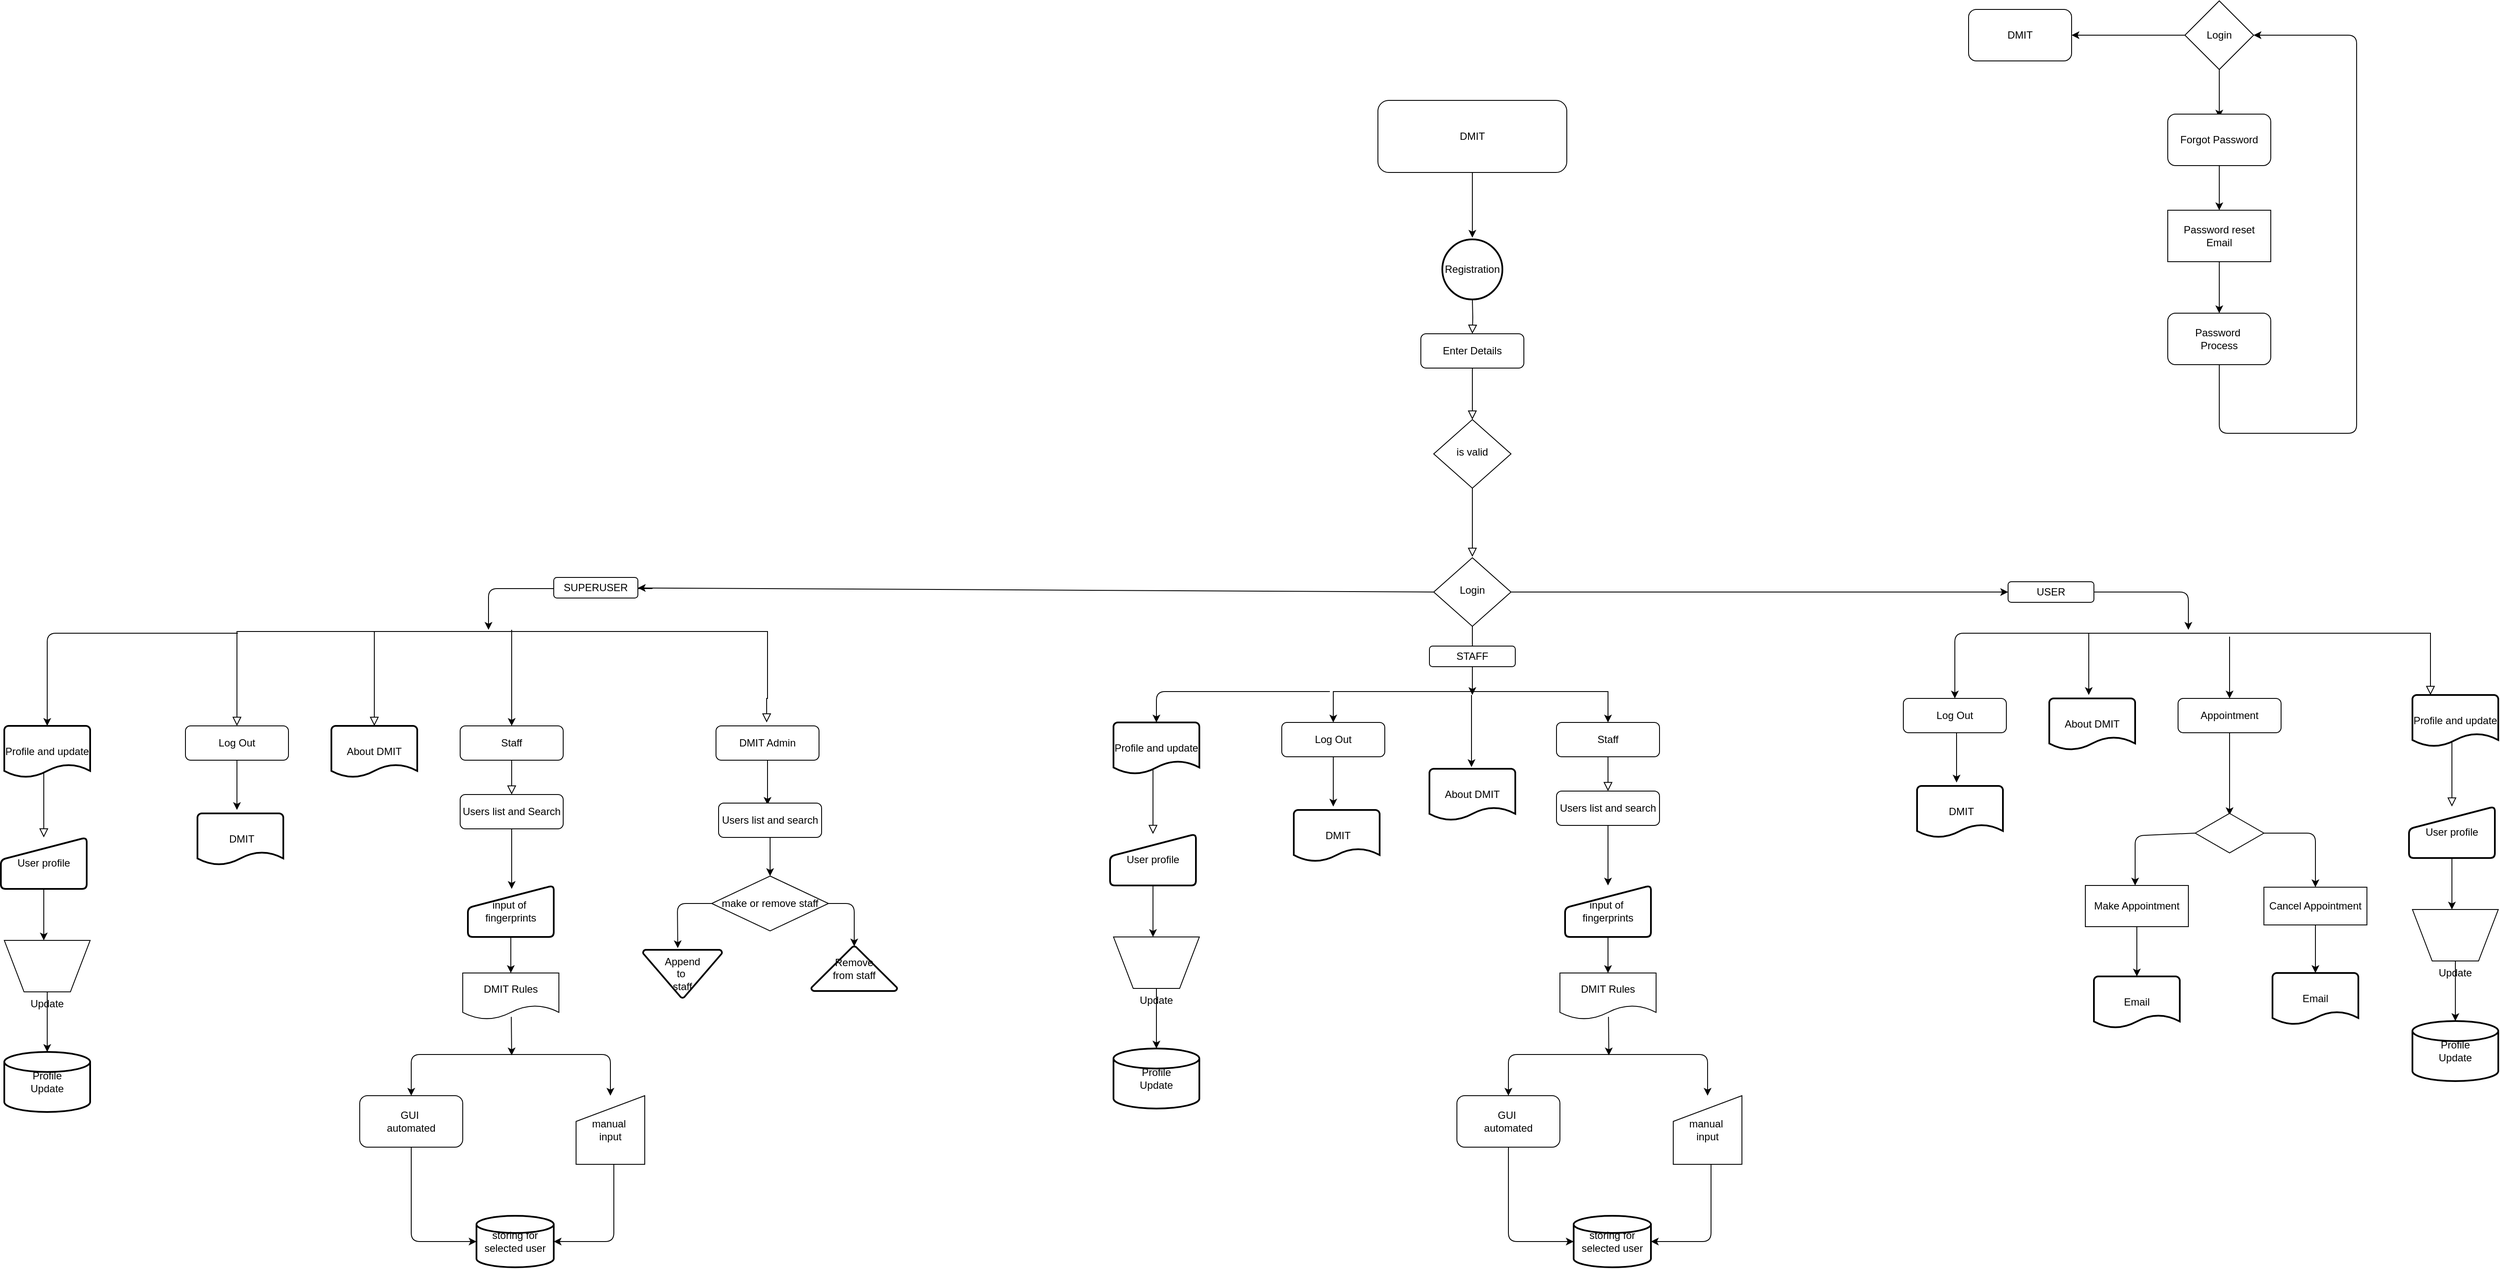 <mxfile version="20.8.5" type="google"><diagram id="C5RBs43oDa-KdzZeNtuy" name="Page-1"><mxGraphModel grid="1" page="1" gridSize="4" guides="1" tooltips="1" connect="1" arrows="1" fold="1" pageScale="1" pageWidth="1200" pageHeight="1920" math="0" shadow="0"><root><mxCell id="WIyWlLk6GJQsqaUBKTNV-0"/><mxCell id="WIyWlLk6GJQsqaUBKTNV-1" parent="WIyWlLk6GJQsqaUBKTNV-0"/><mxCell id="vh8eoinZn1nBh_RleJ4P-56" value="" style="rounded=0;html=1;jettySize=auto;orthogonalLoop=1;fontSize=11;endArrow=block;endFill=0;endSize=8;strokeWidth=1;shadow=0;labelBackgroundColor=none;edgeStyle=orthogonalEdgeStyle;entryX=0.5;entryY=0;entryDx=0;entryDy=0;" edge="1" parent="WIyWlLk6GJQsqaUBKTNV-1" target="vh8eoinZn1nBh_RleJ4P-58"><mxGeometry relative="1" as="geometry"><mxPoint x="226" y="476" as="sourcePoint"/></mxGeometry></mxCell><mxCell id="vh8eoinZn1nBh_RleJ4P-57" value="is valid" style="rhombus;whiteSpace=wrap;html=1;shadow=0;fontFamily=Helvetica;fontSize=12;align=center;strokeWidth=1;spacing=6;spacingTop=-4;" vertex="1" parent="WIyWlLk6GJQsqaUBKTNV-1"><mxGeometry x="181" y="616" width="90" height="80" as="geometry"/></mxCell><mxCell id="vh8eoinZn1nBh_RleJ4P-58" value="Enter Details&lt;br&gt;" style="rounded=1;whiteSpace=wrap;html=1;fontSize=12;glass=0;strokeWidth=1;shadow=0;" vertex="1" parent="WIyWlLk6GJQsqaUBKTNV-1"><mxGeometry x="166" y="516" width="120" height="40" as="geometry"/></mxCell><mxCell id="vh8eoinZn1nBh_RleJ4P-62" value="Registration&lt;br&gt;" style="strokeWidth=2;html=1;shape=mxgraph.flowchart.start_2;whiteSpace=wrap;" vertex="1" parent="WIyWlLk6GJQsqaUBKTNV-1"><mxGeometry x="191" y="406" width="70" height="70" as="geometry"/></mxCell><mxCell id="vh8eoinZn1nBh_RleJ4P-63" value="" style="rounded=0;html=1;jettySize=auto;orthogonalLoop=1;fontSize=11;endArrow=block;endFill=0;endSize=8;strokeWidth=1;shadow=0;labelBackgroundColor=none;edgeStyle=orthogonalEdgeStyle;exitX=0.5;exitY=1;exitDx=0;exitDy=0;entryX=0.5;entryY=0;entryDx=0;entryDy=0;" edge="1" parent="WIyWlLk6GJQsqaUBKTNV-1" source="vh8eoinZn1nBh_RleJ4P-58" target="vh8eoinZn1nBh_RleJ4P-57"><mxGeometry relative="1" as="geometry"><mxPoint x="236" y="136" as="sourcePoint"/><mxPoint x="236" y="186" as="targetPoint"/></mxGeometry></mxCell><mxCell id="vh8eoinZn1nBh_RleJ4P-64" value="" style="rounded=0;html=1;jettySize=auto;orthogonalLoop=1;fontSize=11;endArrow=block;endFill=0;endSize=8;strokeWidth=1;shadow=0;labelBackgroundColor=none;edgeStyle=orthogonalEdgeStyle;exitX=0.5;exitY=1;exitDx=0;exitDy=0;" edge="1" parent="WIyWlLk6GJQsqaUBKTNV-1" source="vh8eoinZn1nBh_RleJ4P-57"><mxGeometry x="-1" y="143" relative="1" as="geometry"><mxPoint x="-3" y="-30" as="offset"/><mxPoint x="236" y="266" as="sourcePoint"/><mxPoint x="226" y="776" as="targetPoint"/></mxGeometry></mxCell><mxCell id="vh8eoinZn1nBh_RleJ4P-73" value="" style="rounded=0;html=1;jettySize=auto;orthogonalLoop=1;fontSize=11;endArrow=block;endFill=0;endSize=8;strokeWidth=1;shadow=0;labelBackgroundColor=none;edgeStyle=orthogonalEdgeStyle;entryX=0.5;entryY=0;entryDx=0;entryDy=0;" edge="1" parent="WIyWlLk6GJQsqaUBKTNV-1"><mxGeometry x="-0.167" y="10" relative="1" as="geometry"><mxPoint x="-10" y="-10" as="offset"/><mxPoint x="952" y="865" as="sourcePoint"/><mxPoint x="1342" y="937" as="targetPoint"/><Array as="points"><mxPoint x="1212" y="865"/><mxPoint x="1342" y="865"/></Array></mxGeometry></mxCell><mxCell id="vh8eoinZn1nBh_RleJ4P-177" value="STAFF" style="edgeStyle=orthogonalEdgeStyle;rounded=0;orthogonalLoop=1;jettySize=auto;html=1;" edge="1" parent="WIyWlLk6GJQsqaUBKTNV-1" source="vh8eoinZn1nBh_RleJ4P-74"><mxGeometry relative="1" as="geometry"><mxPoint x="226" y="937" as="targetPoint"/><Array as="points"><mxPoint x="226" y="884"/><mxPoint x="226" y="884"/></Array><mxPoint as="offset"/></mxGeometry></mxCell><mxCell id="vh8eoinZn1nBh_RleJ4P-74" value="Login" style="rhombus;whiteSpace=wrap;html=1;shadow=0;fontFamily=Helvetica;fontSize=12;align=center;strokeWidth=1;spacing=6;spacingTop=-4;" vertex="1" parent="WIyWlLk6GJQsqaUBKTNV-1"><mxGeometry x="181" y="777" width="90" height="80" as="geometry"/></mxCell><mxCell id="vh8eoinZn1nBh_RleJ4P-76" value="" style="rounded=0;html=1;jettySize=auto;orthogonalLoop=1;fontSize=11;endArrow=block;endFill=0;endSize=8;strokeWidth=1;shadow=0;labelBackgroundColor=none;edgeStyle=orthogonalEdgeStyle;" edge="1" parent="WIyWlLk6GJQsqaUBKTNV-1"><mxGeometry x="-0.167" y="10" relative="1" as="geometry"><mxPoint x="-10" y="-10" as="offset"/><mxPoint x="1367" y="997" as="sourcePoint"/><mxPoint x="1367" y="1067" as="targetPoint"/><Array as="points"><mxPoint x="1367" y="977"/></Array></mxGeometry></mxCell><mxCell id="vh8eoinZn1nBh_RleJ4P-77" value="Profile&lt;br&gt;Update" style="strokeWidth=2;html=1;shape=mxgraph.flowchart.database;whiteSpace=wrap;" vertex="1" parent="WIyWlLk6GJQsqaUBKTNV-1"><mxGeometry x="1321" y="1317" width="100" height="70" as="geometry"/></mxCell><mxCell id="vh8eoinZn1nBh_RleJ4P-92" value="Profile and update" style="strokeWidth=2;html=1;shape=mxgraph.flowchart.document2;whiteSpace=wrap;size=0.25;" vertex="1" parent="WIyWlLk6GJQsqaUBKTNV-1"><mxGeometry x="1321" y="937" width="100" height="60" as="geometry"/></mxCell><mxCell id="vh8eoinZn1nBh_RleJ4P-93" value="" style="edgeStyle=orthogonalEdgeStyle;rounded=0;orthogonalLoop=1;jettySize=auto;html=1;" edge="1" parent="WIyWlLk6GJQsqaUBKTNV-1" source="vh8eoinZn1nBh_RleJ4P-94"><mxGeometry relative="1" as="geometry"><mxPoint x="1367" y="1187" as="targetPoint"/></mxGeometry></mxCell><mxCell id="vh8eoinZn1nBh_RleJ4P-94" value="User profile" style="html=1;strokeWidth=2;shape=manualInput;whiteSpace=wrap;rounded=1;size=26;arcSize=11;" vertex="1" parent="WIyWlLk6GJQsqaUBKTNV-1"><mxGeometry x="1317" y="1067" width="100" height="60" as="geometry"/></mxCell><mxCell id="vh8eoinZn1nBh_RleJ4P-98" value="" style="edgeStyle=orthogonalEdgeStyle;rounded=0;orthogonalLoop=1;jettySize=auto;html=1;" edge="1" parent="WIyWlLk6GJQsqaUBKTNV-1" source="vh8eoinZn1nBh_RleJ4P-99" target="vh8eoinZn1nBh_RleJ4P-77"><mxGeometry relative="1" as="geometry"/></mxCell><mxCell id="vh8eoinZn1nBh_RleJ4P-99" value="Update" style="verticalLabelPosition=bottom;verticalAlign=top;html=1;shape=trapezoid;perimeter=trapezoidPerimeter;whiteSpace=wrap;size=0.23;arcSize=10;flipV=1;" vertex="1" parent="WIyWlLk6GJQsqaUBKTNV-1"><mxGeometry x="1321" y="1187" width="100" height="60" as="geometry"/></mxCell><mxCell id="vh8eoinZn1nBh_RleJ4P-172" value="" style="edgeStyle=orthogonalEdgeStyle;rounded=0;orthogonalLoop=1;jettySize=auto;html=1;entryX=0.5;entryY=0;entryDx=0;entryDy=0;" edge="1" parent="WIyWlLk6GJQsqaUBKTNV-1" target="vh8eoinZn1nBh_RleJ4P-146"><mxGeometry relative="1" as="geometry"><mxPoint x="-893" y="861" as="sourcePoint"/><mxPoint x="-941" y="921" as="targetPoint"/><Array as="points"><mxPoint x="-893" y="861"/></Array></mxGeometry></mxCell><mxCell id="vh8eoinZn1nBh_RleJ4P-146" value="Staff" style="rounded=1;whiteSpace=wrap;html=1;fontSize=12;glass=0;strokeWidth=1;shadow=0;" vertex="1" parent="WIyWlLk6GJQsqaUBKTNV-1"><mxGeometry x="-953" y="973" width="120" height="40" as="geometry"/></mxCell><mxCell id="vh8eoinZn1nBh_RleJ4P-147" value="" style="rounded=0;html=1;jettySize=auto;orthogonalLoop=1;fontSize=11;endArrow=block;endFill=0;endSize=8;strokeWidth=1;shadow=0;labelBackgroundColor=none;edgeStyle=orthogonalEdgeStyle;" edge="1" parent="WIyWlLk6GJQsqaUBKTNV-1"><mxGeometry x="0.8" y="-100" relative="1" as="geometry"><mxPoint as="offset"/><mxPoint x="-823" y="863" as="sourcePoint"/><mxPoint x="-596" y="969" as="targetPoint"/><Array as="points"><mxPoint x="-595" y="863"/><mxPoint x="-595" y="941"/><mxPoint x="-596" y="941"/></Array></mxGeometry></mxCell><mxCell id="vh8eoinZn1nBh_RleJ4P-149" value="DMIT Admin" style="rounded=1;whiteSpace=wrap;html=1;fontSize=12;glass=0;strokeWidth=1;shadow=0;" vertex="1" parent="WIyWlLk6GJQsqaUBKTNV-1"><mxGeometry x="-655" y="973" width="120" height="40" as="geometry"/></mxCell><mxCell id="vh8eoinZn1nBh_RleJ4P-150" value="Log Out" style="rounded=1;whiteSpace=wrap;html=1;fontSize=12;glass=0;strokeWidth=1;shadow=0;" vertex="1" parent="WIyWlLk6GJQsqaUBKTNV-1"><mxGeometry x="-1273" y="973" width="120" height="40" as="geometry"/></mxCell><mxCell id="vh8eoinZn1nBh_RleJ4P-151" value="" style="rounded=0;html=1;jettySize=auto;orthogonalLoop=1;fontSize=11;endArrow=block;endFill=0;endSize=8;strokeWidth=1;shadow=0;labelBackgroundColor=none;edgeStyle=orthogonalEdgeStyle;" edge="1" parent="WIyWlLk6GJQsqaUBKTNV-1"><mxGeometry x="-0.636" y="-20" relative="1" as="geometry"><mxPoint as="offset"/><mxPoint x="-823" y="863" as="sourcePoint"/><mxPoint x="-1053" y="973" as="targetPoint"/><Array as="points"><mxPoint x="-1053" y="863"/></Array></mxGeometry></mxCell><mxCell id="vh8eoinZn1nBh_RleJ4P-152" value="" style="rounded=0;html=1;jettySize=auto;orthogonalLoop=1;fontSize=11;endArrow=block;endFill=0;endSize=8;strokeWidth=1;shadow=0;labelBackgroundColor=none;edgeStyle=orthogonalEdgeStyle;entryX=0.5;entryY=0;entryDx=0;entryDy=0;" edge="1" parent="WIyWlLk6GJQsqaUBKTNV-1"><mxGeometry x="-0.636" y="-20" relative="1" as="geometry"><mxPoint as="offset"/><mxPoint x="-1053" y="863" as="sourcePoint"/><mxPoint x="-1213" y="973" as="targetPoint"/><Array as="points"><mxPoint x="-1213" y="863"/></Array></mxGeometry></mxCell><mxCell id="vh8eoinZn1nBh_RleJ4P-153" value="About DMIT" style="strokeWidth=2;html=1;shape=mxgraph.flowchart.document2;whiteSpace=wrap;size=0.25;" vertex="1" parent="WIyWlLk6GJQsqaUBKTNV-1"><mxGeometry x="-1103" y="973" width="100" height="60" as="geometry"/></mxCell><mxCell id="vh8eoinZn1nBh_RleJ4P-157" value="" style="rounded=0;html=1;jettySize=auto;orthogonalLoop=1;fontSize=11;endArrow=block;endFill=0;endSize=8;strokeWidth=1;shadow=0;labelBackgroundColor=none;edgeStyle=orthogonalEdgeStyle;exitX=0.5;exitY=1;exitDx=0;exitDy=0;" edge="1" parent="WIyWlLk6GJQsqaUBKTNV-1" source="vh8eoinZn1nBh_RleJ4P-146"><mxGeometry y="20" relative="1" as="geometry"><mxPoint as="offset"/><mxPoint x="-793" y="953" as="sourcePoint"/><mxPoint x="-893" y="1053" as="targetPoint"/><Array as="points"><mxPoint x="-893" y="1033"/><mxPoint x="-893" y="1033"/></Array></mxGeometry></mxCell><mxCell id="vh8eoinZn1nBh_RleJ4P-161" value="" style="edgeStyle=orthogonalEdgeStyle;rounded=0;orthogonalLoop=1;jettySize=auto;html=1;" edge="1" parent="WIyWlLk6GJQsqaUBKTNV-1" source="vh8eoinZn1nBh_RleJ4P-162"><mxGeometry relative="1" as="geometry"><mxPoint x="-893" y="1163" as="targetPoint"/></mxGeometry></mxCell><mxCell id="vh8eoinZn1nBh_RleJ4P-162" value="Users list and Search" style="rounded=1;whiteSpace=wrap;html=1;fontSize=12;glass=0;strokeWidth=1;shadow=0;" vertex="1" parent="WIyWlLk6GJQsqaUBKTNV-1"><mxGeometry x="-953" y="1053" width="120" height="40" as="geometry"/></mxCell><mxCell id="vh8eoinZn1nBh_RleJ4P-174" value="" style="endArrow=classic;html=1;exitX=0.5;exitY=1;exitDx=0;exitDy=0;" edge="1" parent="WIyWlLk6GJQsqaUBKTNV-1" source="vh8eoinZn1nBh_RleJ4P-150"><mxGeometry width="50" height="50" relative="1" as="geometry"><mxPoint x="-1231" y="1081" as="sourcePoint"/><mxPoint x="-1213" y="1071" as="targetPoint"/></mxGeometry></mxCell><mxCell id="vh8eoinZn1nBh_RleJ4P-175" value="&amp;nbsp;DMIT" style="strokeWidth=2;html=1;shape=mxgraph.flowchart.document2;whiteSpace=wrap;size=0.25;" vertex="1" parent="WIyWlLk6GJQsqaUBKTNV-1"><mxGeometry x="-1259" y="1075" width="100" height="60" as="geometry"/></mxCell><mxCell id="vh8eoinZn1nBh_RleJ4P-194" value="Staff" style="rounded=1;whiteSpace=wrap;html=1;fontSize=12;glass=0;strokeWidth=1;shadow=0;" vertex="1" parent="WIyWlLk6GJQsqaUBKTNV-1"><mxGeometry x="324" y="969" width="120" height="40" as="geometry"/></mxCell><mxCell id="vh8eoinZn1nBh_RleJ4P-195" value="Log Out" style="rounded=1;whiteSpace=wrap;html=1;fontSize=12;glass=0;strokeWidth=1;shadow=0;" vertex="1" parent="WIyWlLk6GJQsqaUBKTNV-1"><mxGeometry x="4" y="969" width="120" height="40" as="geometry"/></mxCell><mxCell id="vh8eoinZn1nBh_RleJ4P-196" value="About DMIT" style="strokeWidth=2;html=1;shape=mxgraph.flowchart.document2;whiteSpace=wrap;size=0.25;" vertex="1" parent="WIyWlLk6GJQsqaUBKTNV-1"><mxGeometry x="176" y="1023" width="100" height="60" as="geometry"/></mxCell><mxCell id="vh8eoinZn1nBh_RleJ4P-197" value="" style="rounded=0;html=1;jettySize=auto;orthogonalLoop=1;fontSize=11;endArrow=block;endFill=0;endSize=8;strokeWidth=1;shadow=0;labelBackgroundColor=none;edgeStyle=orthogonalEdgeStyle;exitX=0.5;exitY=1;exitDx=0;exitDy=0;" edge="1" parent="WIyWlLk6GJQsqaUBKTNV-1" source="vh8eoinZn1nBh_RleJ4P-194"><mxGeometry y="20" relative="1" as="geometry"><mxPoint as="offset"/><mxPoint x="484" y="949" as="sourcePoint"/><mxPoint x="384" y="1049" as="targetPoint"/><Array as="points"><mxPoint x="384" y="1029"/><mxPoint x="384" y="1029"/></Array></mxGeometry></mxCell><mxCell id="vh8eoinZn1nBh_RleJ4P-198" value="" style="edgeStyle=orthogonalEdgeStyle;rounded=0;orthogonalLoop=1;jettySize=auto;html=1;" edge="1" parent="WIyWlLk6GJQsqaUBKTNV-1" source="vh8eoinZn1nBh_RleJ4P-199" target="vh8eoinZn1nBh_RleJ4P-201"><mxGeometry relative="1" as="geometry"/></mxCell><mxCell id="vh8eoinZn1nBh_RleJ4P-199" value="Users list and search" style="rounded=1;whiteSpace=wrap;html=1;fontSize=12;glass=0;strokeWidth=1;shadow=0;" vertex="1" parent="WIyWlLk6GJQsqaUBKTNV-1"><mxGeometry x="324" y="1049" width="120" height="40" as="geometry"/></mxCell><mxCell id="vh8eoinZn1nBh_RleJ4P-200" value="" style="edgeStyle=orthogonalEdgeStyle;rounded=0;orthogonalLoop=1;jettySize=auto;html=1;" edge="1" parent="WIyWlLk6GJQsqaUBKTNV-1" source="vh8eoinZn1nBh_RleJ4P-201"><mxGeometry relative="1" as="geometry"><mxPoint x="384" y="1261" as="targetPoint"/></mxGeometry></mxCell><mxCell id="vh8eoinZn1nBh_RleJ4P-201" value="input of&amp;nbsp;&lt;br&gt;fingerprints" style="html=1;strokeWidth=2;shape=manualInput;whiteSpace=wrap;rounded=1;size=26;arcSize=11;" vertex="1" parent="WIyWlLk6GJQsqaUBKTNV-1"><mxGeometry x="334" y="1159" width="100" height="60" as="geometry"/></mxCell><mxCell id="vh8eoinZn1nBh_RleJ4P-202" value="storing for&lt;br&gt;selected user&lt;br&gt;" style="strokeWidth=2;html=1;shape=mxgraph.flowchart.database;whiteSpace=wrap;" vertex="1" parent="WIyWlLk6GJQsqaUBKTNV-1"><mxGeometry x="344" y="1544" width="90" height="60" as="geometry"/></mxCell><mxCell id="vh8eoinZn1nBh_RleJ4P-203" value="" style="endArrow=classic;html=1;exitX=0.5;exitY=1;exitDx=0;exitDy=0;" edge="1" parent="WIyWlLk6GJQsqaUBKTNV-1" source="vh8eoinZn1nBh_RleJ4P-195"><mxGeometry width="50" height="50" relative="1" as="geometry"><mxPoint x="46" y="1077" as="sourcePoint"/><mxPoint x="64" y="1067" as="targetPoint"/></mxGeometry></mxCell><mxCell id="vh8eoinZn1nBh_RleJ4P-204" value="&amp;nbsp;DMIT" style="strokeWidth=2;html=1;shape=mxgraph.flowchart.document2;whiteSpace=wrap;size=0.25;" vertex="1" parent="WIyWlLk6GJQsqaUBKTNV-1"><mxGeometry x="18" y="1071" width="100" height="60" as="geometry"/></mxCell><mxCell id="vh8eoinZn1nBh_RleJ4P-205" value="" style="edgeStyle=orthogonalEdgeStyle;rounded=0;orthogonalLoop=1;jettySize=auto;html=1;entryX=0.5;entryY=0;entryDx=0;entryDy=0;" edge="1" parent="WIyWlLk6GJQsqaUBKTNV-1" target="vh8eoinZn1nBh_RleJ4P-194"><mxGeometry relative="1" as="geometry"><mxPoint x="228" y="933" as="sourcePoint"/><mxPoint x="324.0" y="933" as="targetPoint"/><Array as="points"><mxPoint x="384" y="933"/></Array></mxGeometry></mxCell><mxCell id="vh8eoinZn1nBh_RleJ4P-208" value="" style="edgeStyle=orthogonalEdgeStyle;rounded=0;orthogonalLoop=1;jettySize=auto;html=1;entryX=0.5;entryY=0;entryDx=0;entryDy=0;" edge="1" parent="WIyWlLk6GJQsqaUBKTNV-1" target="vh8eoinZn1nBh_RleJ4P-195"><mxGeometry x="0.061" y="-24" relative="1" as="geometry"><mxPoint x="224" y="933" as="sourcePoint"/><mxPoint x="234" y="945" as="targetPoint"/><mxPoint as="offset"/><Array as="points"><mxPoint x="64" y="933"/></Array></mxGeometry></mxCell><mxCell id="vh8eoinZn1nBh_RleJ4P-209" value="" style="endArrow=classic;html=1;" edge="1" parent="WIyWlLk6GJQsqaUBKTNV-1"><mxGeometry width="50" height="50" relative="1" as="geometry"><mxPoint x="225" y="937" as="sourcePoint"/><mxPoint x="225" y="1021" as="targetPoint"/><Array as="points"/></mxGeometry></mxCell><mxCell id="vh8eoinZn1nBh_RleJ4P-212" value="" style="endArrow=classic;html=1;exitX=0;exitY=0.5;exitDx=0;exitDy=0;" edge="1" parent="WIyWlLk6GJQsqaUBKTNV-1" source="yX6uoOlSXYyCaqZA20Zk-3"><mxGeometry x="0.705" width="50" height="50" relative="1" as="geometry"><mxPoint x="-292" y="827" as="sourcePoint"/><mxPoint x="-920" y="861" as="targetPoint"/><Array as="points"><mxPoint x="-724" y="813"/><mxPoint x="-920" y="813"/></Array><mxPoint as="offset"/></mxGeometry></mxCell><mxCell id="vh8eoinZn1nBh_RleJ4P-214" value="" style="endArrow=classic;html=1;exitX=1;exitY=0.5;exitDx=0;exitDy=0;" edge="1" parent="WIyWlLk6GJQsqaUBKTNV-1" source="yX6uoOlSXYyCaqZA20Zk-1"><mxGeometry x="0.429" y="48" width="50" height="50" relative="1" as="geometry"><mxPoint x="516" y="871" as="sourcePoint"/><mxPoint x="1060" y="861" as="targetPoint"/><Array as="points"><mxPoint x="1060" y="817"/></Array><mxPoint y="-1" as="offset"/></mxGeometry></mxCell><mxCell id="vh8eoinZn1nBh_RleJ4P-222" value="" style="edgeStyle=orthogonalEdgeStyle;rounded=0;orthogonalLoop=1;jettySize=auto;html=1;" edge="1" parent="WIyWlLk6GJQsqaUBKTNV-1" source="vh8eoinZn1nBh_RleJ4P-215"><mxGeometry relative="1" as="geometry"><mxPoint x="1108" y="1077" as="targetPoint"/></mxGeometry></mxCell><mxCell id="vh8eoinZn1nBh_RleJ4P-215" value="Appointment" style="rounded=1;whiteSpace=wrap;html=1;fontSize=12;glass=0;strokeWidth=1;shadow=0;" vertex="1" parent="WIyWlLk6GJQsqaUBKTNV-1"><mxGeometry x="1048" y="941" width="120" height="40" as="geometry"/></mxCell><mxCell id="vh8eoinZn1nBh_RleJ4P-216" value="Log Out" style="rounded=1;whiteSpace=wrap;html=1;fontSize=12;glass=0;strokeWidth=1;shadow=0;" vertex="1" parent="WIyWlLk6GJQsqaUBKTNV-1"><mxGeometry x="728" y="941" width="120" height="40" as="geometry"/></mxCell><mxCell id="vh8eoinZn1nBh_RleJ4P-217" value="About DMIT" style="strokeWidth=2;html=1;shape=mxgraph.flowchart.document2;whiteSpace=wrap;size=0.25;" vertex="1" parent="WIyWlLk6GJQsqaUBKTNV-1"><mxGeometry x="898" y="941" width="100" height="60" as="geometry"/></mxCell><mxCell id="vh8eoinZn1nBh_RleJ4P-218" value="" style="endArrow=classic;html=1;" edge="1" parent="WIyWlLk6GJQsqaUBKTNV-1"><mxGeometry width="50" height="50" relative="1" as="geometry"><mxPoint x="944" y="865" as="sourcePoint"/><mxPoint x="944" y="937" as="targetPoint"/></mxGeometry></mxCell><mxCell id="vh8eoinZn1nBh_RleJ4P-219" value="" style="endArrow=classic;html=1;entryX=0.5;entryY=0;entryDx=0;entryDy=0;" edge="1" parent="WIyWlLk6GJQsqaUBKTNV-1" target="vh8eoinZn1nBh_RleJ4P-216"><mxGeometry width="50" height="50" relative="1" as="geometry"><mxPoint x="956" y="865" as="sourcePoint"/><mxPoint x="758" y="865" as="targetPoint"/><Array as="points"><mxPoint x="788" y="865"/></Array></mxGeometry></mxCell><mxCell id="vh8eoinZn1nBh_RleJ4P-220" value="" style="endArrow=classic;html=1;entryX=0.5;entryY=0;entryDx=0;entryDy=0;" edge="1" parent="WIyWlLk6GJQsqaUBKTNV-1" target="vh8eoinZn1nBh_RleJ4P-215"><mxGeometry width="50" height="50" relative="1" as="geometry"><mxPoint x="1108" y="869" as="sourcePoint"/><mxPoint x="1126" y="881" as="targetPoint"/></mxGeometry></mxCell><mxCell id="vh8eoinZn1nBh_RleJ4P-223" value="Make Appointment" style="rounded=0;whiteSpace=wrap;html=1;" vertex="1" parent="WIyWlLk6GJQsqaUBKTNV-1"><mxGeometry x="940" y="1159" width="120" height="48" as="geometry"/></mxCell><mxCell id="vh8eoinZn1nBh_RleJ4P-224" value="&lt;span&gt;Cancel Appointment&lt;/span&gt;" style="rounded=0;whiteSpace=wrap;html=1;" vertex="1" parent="WIyWlLk6GJQsqaUBKTNV-1"><mxGeometry x="1148" y="1161" width="120" height="44" as="geometry"/></mxCell><mxCell id="vh8eoinZn1nBh_RleJ4P-225" value="" style="endArrow=classic;html=1;exitX=0;exitY=0.5;exitDx=0;exitDy=0;" edge="1" parent="WIyWlLk6GJQsqaUBKTNV-1" source="vh8eoinZn1nBh_RleJ4P-227"><mxGeometry width="50" height="50" relative="1" as="geometry"><mxPoint x="998" y="1093" as="sourcePoint"/><mxPoint x="998" y="1159" as="targetPoint"/><Array as="points"><mxPoint x="998" y="1101"/></Array></mxGeometry></mxCell><mxCell id="vh8eoinZn1nBh_RleJ4P-226" value="" style="endArrow=classic;html=1;entryX=0.5;entryY=0;entryDx=0;entryDy=0;exitX=1;exitY=0.5;exitDx=0;exitDy=0;" edge="1" parent="WIyWlLk6GJQsqaUBKTNV-1" source="vh8eoinZn1nBh_RleJ4P-227" target="vh8eoinZn1nBh_RleJ4P-224"><mxGeometry width="50" height="50" relative="1" as="geometry"><mxPoint x="1208" y="1093" as="sourcePoint"/><mxPoint x="1246" y="1089" as="targetPoint"/><Array as="points"><mxPoint x="1208" y="1098"/></Array></mxGeometry></mxCell><mxCell id="vh8eoinZn1nBh_RleJ4P-227" value="" style="rhombus;whiteSpace=wrap;html=1;" vertex="1" parent="WIyWlLk6GJQsqaUBKTNV-1"><mxGeometry x="1068" y="1075" width="80" height="46" as="geometry"/></mxCell><mxCell id="vh8eoinZn1nBh_RleJ4P-229" value="" style="endArrow=classic;html=1;exitX=0.5;exitY=1;exitDx=0;exitDy=0;" edge="1" parent="WIyWlLk6GJQsqaUBKTNV-1" source="vh8eoinZn1nBh_RleJ4P-223"><mxGeometry width="50" height="50" relative="1" as="geometry"><mxPoint x="976" y="1287" as="sourcePoint"/><mxPoint x="1000" y="1265" as="targetPoint"/></mxGeometry></mxCell><mxCell id="vh8eoinZn1nBh_RleJ4P-230" value="" style="endArrow=classic;html=1;exitX=0.5;exitY=1;exitDx=0;exitDy=0;" edge="1" parent="WIyWlLk6GJQsqaUBKTNV-1" source="vh8eoinZn1nBh_RleJ4P-224"><mxGeometry width="50" height="50" relative="1" as="geometry"><mxPoint x="1160" y="1283" as="sourcePoint"/><mxPoint x="1208" y="1261" as="targetPoint"/></mxGeometry></mxCell><mxCell id="vh8eoinZn1nBh_RleJ4P-231" value="Email" style="strokeWidth=2;html=1;shape=mxgraph.flowchart.document2;whiteSpace=wrap;size=0.25;" vertex="1" parent="WIyWlLk6GJQsqaUBKTNV-1"><mxGeometry x="950" y="1265" width="100" height="60" as="geometry"/></mxCell><mxCell id="vh8eoinZn1nBh_RleJ4P-232" value="Email" style="strokeWidth=2;html=1;shape=mxgraph.flowchart.document2;whiteSpace=wrap;size=0.25;" vertex="1" parent="WIyWlLk6GJQsqaUBKTNV-1"><mxGeometry x="1158" y="1261" width="100" height="60" as="geometry"/></mxCell><mxCell id="vh8eoinZn1nBh_RleJ4P-233" value="" style="endArrow=classic;html=1;" edge="1" parent="WIyWlLk6GJQsqaUBKTNV-1"><mxGeometry width="50" height="50" relative="1" as="geometry"><mxPoint x="388" y="1356" as="sourcePoint"/><mxPoint x="268" y="1404" as="targetPoint"/><Array as="points"><mxPoint x="268" y="1356"/></Array></mxGeometry></mxCell><mxCell id="vh8eoinZn1nBh_RleJ4P-234" value="" style="endArrow=classic;html=1;" edge="1" parent="WIyWlLk6GJQsqaUBKTNV-1"><mxGeometry width="50" height="50" relative="1" as="geometry"><mxPoint x="388" y="1356" as="sourcePoint"/><mxPoint x="500" y="1404" as="targetPoint"/><Array as="points"><mxPoint x="500" y="1356"/></Array></mxGeometry></mxCell><mxCell id="vh8eoinZn1nBh_RleJ4P-235" value="manual&amp;nbsp;&lt;br&gt;input" style="shape=manualInput;whiteSpace=wrap;html=1;" vertex="1" parent="WIyWlLk6GJQsqaUBKTNV-1"><mxGeometry x="460" y="1404" width="80" height="80" as="geometry"/></mxCell><mxCell id="vh8eoinZn1nBh_RleJ4P-236" value="GUI&amp;nbsp;&lt;br&gt;automated" style="rounded=1;whiteSpace=wrap;html=1;" vertex="1" parent="WIyWlLk6GJQsqaUBKTNV-1"><mxGeometry x="208" y="1404" width="120" height="60" as="geometry"/></mxCell><mxCell id="vh8eoinZn1nBh_RleJ4P-237" value="DMIT Rules" style="shape=document;whiteSpace=wrap;html=1;boundedLbl=1;" vertex="1" parent="WIyWlLk6GJQsqaUBKTNV-1"><mxGeometry x="328" y="1261" width="112" height="54" as="geometry"/></mxCell><mxCell id="vh8eoinZn1nBh_RleJ4P-238" value="" style="endArrow=classic;html=1;exitX=0.505;exitY=0.946;exitDx=0;exitDy=0;exitPerimeter=0;" edge="1" parent="WIyWlLk6GJQsqaUBKTNV-1" source="vh8eoinZn1nBh_RleJ4P-237"><mxGeometry width="50" height="50" relative="1" as="geometry"><mxPoint x="368" y="1363" as="sourcePoint"/><mxPoint x="385" y="1357" as="targetPoint"/></mxGeometry></mxCell><mxCell id="vh8eoinZn1nBh_RleJ4P-241" value="" style="endArrow=classic;html=1;exitX=0.5;exitY=1;exitDx=0;exitDy=0;entryX=0;entryY=0.5;entryDx=0;entryDy=0;entryPerimeter=0;" edge="1" parent="WIyWlLk6GJQsqaUBKTNV-1" source="vh8eoinZn1nBh_RleJ4P-236" target="vh8eoinZn1nBh_RleJ4P-202"><mxGeometry width="50" height="50" relative="1" as="geometry"><mxPoint x="268" y="1547" as="sourcePoint"/><mxPoint x="318" y="1497" as="targetPoint"/><Array as="points"><mxPoint x="268" y="1574"/></Array></mxGeometry></mxCell><mxCell id="vh8eoinZn1nBh_RleJ4P-242" value="" style="endArrow=classic;html=1;entryX=1;entryY=0.5;entryDx=0;entryDy=0;entryPerimeter=0;" edge="1" parent="WIyWlLk6GJQsqaUBKTNV-1" target="vh8eoinZn1nBh_RleJ4P-202"><mxGeometry width="50" height="50" relative="1" as="geometry"><mxPoint x="504" y="1484" as="sourcePoint"/><mxPoint x="570" y="1529" as="targetPoint"/><Array as="points"><mxPoint x="504" y="1574"/></Array></mxGeometry></mxCell><mxCell id="vh8eoinZn1nBh_RleJ4P-243" value="" style="endArrow=classic;html=1;exitX=0.5;exitY=1;exitDx=0;exitDy=0;" edge="1" parent="WIyWlLk6GJQsqaUBKTNV-1"><mxGeometry width="50" height="50" relative="1" as="geometry"><mxPoint x="790" y="981" as="sourcePoint"/><mxPoint x="790" y="1039" as="targetPoint"/></mxGeometry></mxCell><mxCell id="vh8eoinZn1nBh_RleJ4P-244" value="&amp;nbsp;DMIT" style="strokeWidth=2;html=1;shape=mxgraph.flowchart.document2;whiteSpace=wrap;size=0.25;" vertex="1" parent="WIyWlLk6GJQsqaUBKTNV-1"><mxGeometry x="744" y="1043" width="100" height="60" as="geometry"/></mxCell><mxCell id="vh8eoinZn1nBh_RleJ4P-245" value="" style="rounded=0;html=1;jettySize=auto;orthogonalLoop=1;fontSize=11;endArrow=block;endFill=0;endSize=8;strokeWidth=1;shadow=0;labelBackgroundColor=none;edgeStyle=orthogonalEdgeStyle;" edge="1" parent="WIyWlLk6GJQsqaUBKTNV-1"><mxGeometry x="-0.167" y="10" relative="1" as="geometry"><mxPoint x="-10" y="-10" as="offset"/><mxPoint x="-146" y="1029" as="sourcePoint"/><mxPoint x="-146" y="1099" as="targetPoint"/><Array as="points"><mxPoint x="-146" y="1009"/></Array></mxGeometry></mxCell><mxCell id="vh8eoinZn1nBh_RleJ4P-246" value="Profile&lt;br&gt;Update" style="strokeWidth=2;html=1;shape=mxgraph.flowchart.database;whiteSpace=wrap;" vertex="1" parent="WIyWlLk6GJQsqaUBKTNV-1"><mxGeometry x="-192" y="1349" width="100" height="70" as="geometry"/></mxCell><mxCell id="vh8eoinZn1nBh_RleJ4P-247" value="Profile and update" style="strokeWidth=2;html=1;shape=mxgraph.flowchart.document2;whiteSpace=wrap;size=0.25;" vertex="1" parent="WIyWlLk6GJQsqaUBKTNV-1"><mxGeometry x="-192" y="969" width="100" height="60" as="geometry"/></mxCell><mxCell id="vh8eoinZn1nBh_RleJ4P-248" value="" style="edgeStyle=orthogonalEdgeStyle;rounded=0;orthogonalLoop=1;jettySize=auto;html=1;" edge="1" parent="WIyWlLk6GJQsqaUBKTNV-1" source="vh8eoinZn1nBh_RleJ4P-249"><mxGeometry relative="1" as="geometry"><mxPoint x="-146" y="1219" as="targetPoint"/></mxGeometry></mxCell><mxCell id="vh8eoinZn1nBh_RleJ4P-249" value="User profile" style="html=1;strokeWidth=2;shape=manualInput;whiteSpace=wrap;rounded=1;size=26;arcSize=11;" vertex="1" parent="WIyWlLk6GJQsqaUBKTNV-1"><mxGeometry x="-196" y="1099" width="100" height="60" as="geometry"/></mxCell><mxCell id="vh8eoinZn1nBh_RleJ4P-250" value="" style="edgeStyle=orthogonalEdgeStyle;rounded=0;orthogonalLoop=1;jettySize=auto;html=1;" edge="1" parent="WIyWlLk6GJQsqaUBKTNV-1" source="vh8eoinZn1nBh_RleJ4P-251" target="vh8eoinZn1nBh_RleJ4P-246"><mxGeometry relative="1" as="geometry"/></mxCell><mxCell id="vh8eoinZn1nBh_RleJ4P-251" value="Update" style="verticalLabelPosition=bottom;verticalAlign=top;html=1;shape=trapezoid;perimeter=trapezoidPerimeter;whiteSpace=wrap;size=0.23;arcSize=10;flipV=1;" vertex="1" parent="WIyWlLk6GJQsqaUBKTNV-1"><mxGeometry x="-192" y="1219" width="100" height="60" as="geometry"/></mxCell><mxCell id="vh8eoinZn1nBh_RleJ4P-263" value="" style="edgeStyle=orthogonalEdgeStyle;rounded=0;orthogonalLoop=1;jettySize=auto;html=1;" edge="1" parent="WIyWlLk6GJQsqaUBKTNV-1" source="vh8eoinZn1nBh_RleJ4P-264"><mxGeometry relative="1" as="geometry"><mxPoint x="-894" y="1261" as="targetPoint"/></mxGeometry></mxCell><mxCell id="vh8eoinZn1nBh_RleJ4P-264" value="input of&amp;nbsp;&lt;br&gt;fingerprints" style="html=1;strokeWidth=2;shape=manualInput;whiteSpace=wrap;rounded=1;size=26;arcSize=11;" vertex="1" parent="WIyWlLk6GJQsqaUBKTNV-1"><mxGeometry x="-944" y="1159" width="100" height="60" as="geometry"/></mxCell><mxCell id="vh8eoinZn1nBh_RleJ4P-265" value="storing for&lt;br&gt;selected user&lt;br&gt;" style="strokeWidth=2;html=1;shape=mxgraph.flowchart.database;whiteSpace=wrap;" vertex="1" parent="WIyWlLk6GJQsqaUBKTNV-1"><mxGeometry x="-934" y="1544" width="90" height="60" as="geometry"/></mxCell><mxCell id="vh8eoinZn1nBh_RleJ4P-266" value="" style="endArrow=classic;html=1;" edge="1" parent="WIyWlLk6GJQsqaUBKTNV-1"><mxGeometry width="50" height="50" relative="1" as="geometry"><mxPoint x="-890" y="1356" as="sourcePoint"/><mxPoint x="-1010" y="1404" as="targetPoint"/><Array as="points"><mxPoint x="-1010" y="1356"/></Array></mxGeometry></mxCell><mxCell id="vh8eoinZn1nBh_RleJ4P-267" value="" style="endArrow=classic;html=1;" edge="1" parent="WIyWlLk6GJQsqaUBKTNV-1"><mxGeometry width="50" height="50" relative="1" as="geometry"><mxPoint x="-890" y="1356" as="sourcePoint"/><mxPoint x="-778" y="1404" as="targetPoint"/><Array as="points"><mxPoint x="-778" y="1356"/></Array></mxGeometry></mxCell><mxCell id="vh8eoinZn1nBh_RleJ4P-268" value="manual&amp;nbsp;&lt;br&gt;input" style="shape=manualInput;whiteSpace=wrap;html=1;" vertex="1" parent="WIyWlLk6GJQsqaUBKTNV-1"><mxGeometry x="-818" y="1404" width="80" height="80" as="geometry"/></mxCell><mxCell id="vh8eoinZn1nBh_RleJ4P-269" value="GUI&amp;nbsp;&lt;br&gt;automated" style="rounded=1;whiteSpace=wrap;html=1;" vertex="1" parent="WIyWlLk6GJQsqaUBKTNV-1"><mxGeometry x="-1070" y="1404" width="120" height="60" as="geometry"/></mxCell><mxCell id="vh8eoinZn1nBh_RleJ4P-270" value="DMIT Rules" style="shape=document;whiteSpace=wrap;html=1;boundedLbl=1;" vertex="1" parent="WIyWlLk6GJQsqaUBKTNV-1"><mxGeometry x="-950" y="1261" width="112" height="54" as="geometry"/></mxCell><mxCell id="vh8eoinZn1nBh_RleJ4P-271" value="" style="endArrow=classic;html=1;exitX=0.505;exitY=0.946;exitDx=0;exitDy=0;exitPerimeter=0;" edge="1" parent="WIyWlLk6GJQsqaUBKTNV-1" source="vh8eoinZn1nBh_RleJ4P-270"><mxGeometry width="50" height="50" relative="1" as="geometry"><mxPoint x="-910" y="1363" as="sourcePoint"/><mxPoint x="-893" y="1357" as="targetPoint"/></mxGeometry></mxCell><mxCell id="vh8eoinZn1nBh_RleJ4P-272" value="" style="endArrow=classic;html=1;exitX=0.5;exitY=1;exitDx=0;exitDy=0;entryX=0;entryY=0.5;entryDx=0;entryDy=0;entryPerimeter=0;" edge="1" parent="WIyWlLk6GJQsqaUBKTNV-1" source="vh8eoinZn1nBh_RleJ4P-269" target="vh8eoinZn1nBh_RleJ4P-265"><mxGeometry width="50" height="50" relative="1" as="geometry"><mxPoint x="-1010" y="1547" as="sourcePoint"/><mxPoint x="-960" y="1497" as="targetPoint"/><Array as="points"><mxPoint x="-1010" y="1574"/></Array></mxGeometry></mxCell><mxCell id="vh8eoinZn1nBh_RleJ4P-273" value="" style="endArrow=classic;html=1;entryX=1;entryY=0.5;entryDx=0;entryDy=0;entryPerimeter=0;" edge="1" parent="WIyWlLk6GJQsqaUBKTNV-1" target="vh8eoinZn1nBh_RleJ4P-265"><mxGeometry width="50" height="50" relative="1" as="geometry"><mxPoint x="-774" y="1484" as="sourcePoint"/><mxPoint x="-708" y="1529" as="targetPoint"/><Array as="points"><mxPoint x="-774" y="1574"/></Array></mxGeometry></mxCell><mxCell id="vh8eoinZn1nBh_RleJ4P-274" value="" style="endArrow=classic;html=1;entryX=0.5;entryY=0;entryDx=0;entryDy=0;entryPerimeter=0;" edge="1" parent="WIyWlLk6GJQsqaUBKTNV-1" target="vh8eoinZn1nBh_RleJ4P-247"><mxGeometry width="50" height="50" relative="1" as="geometry"><mxPoint x="60" y="933" as="sourcePoint"/><mxPoint x="-2" y="909" as="targetPoint"/><Array as="points"><mxPoint x="-142" y="933"/></Array></mxGeometry></mxCell><mxCell id="vh8eoinZn1nBh_RleJ4P-276" value="Remove&lt;br&gt;from staff" style="strokeWidth=2;html=1;shape=mxgraph.flowchart.extract_or_measurement;whiteSpace=wrap;" vertex="1" parent="WIyWlLk6GJQsqaUBKTNV-1"><mxGeometry x="-544" y="1230" width="100" height="52" as="geometry"/></mxCell><mxCell id="vh8eoinZn1nBh_RleJ4P-278" value="Append&lt;br&gt;to&amp;nbsp;&lt;br&gt;staff" style="strokeWidth=2;html=1;shape=mxgraph.flowchart.merge_or_storage;whiteSpace=wrap;" vertex="1" parent="WIyWlLk6GJQsqaUBKTNV-1"><mxGeometry x="-740" y="1234" width="92" height="56" as="geometry"/></mxCell><mxCell id="vh8eoinZn1nBh_RleJ4P-279" value="" style="endArrow=classic;html=1;exitX=0.5;exitY=1;exitDx=0;exitDy=0;" edge="1" parent="WIyWlLk6GJQsqaUBKTNV-1" source="vh8eoinZn1nBh_RleJ4P-149"><mxGeometry width="50" height="50" relative="1" as="geometry"><mxPoint x="-608" y="1083" as="sourcePoint"/><mxPoint x="-595" y="1065" as="targetPoint"/></mxGeometry></mxCell><mxCell id="vh8eoinZn1nBh_RleJ4P-280" value="Users list and search" style="rounded=1;whiteSpace=wrap;html=1;fontSize=12;glass=0;strokeWidth=1;shadow=0;" vertex="1" parent="WIyWlLk6GJQsqaUBKTNV-1"><mxGeometry x="-652" y="1063" width="120" height="40" as="geometry"/></mxCell><mxCell id="vh8eoinZn1nBh_RleJ4P-281" value="make or remove staff" style="rhombus;whiteSpace=wrap;html=1;" vertex="1" parent="WIyWlLk6GJQsqaUBKTNV-1"><mxGeometry x="-660" y="1148" width="136" height="64" as="geometry"/></mxCell><mxCell id="vh8eoinZn1nBh_RleJ4P-282" value="" style="endArrow=classic;html=1;exitX=0;exitY=0.5;exitDx=0;exitDy=0;entryX=0.44;entryY=-0.035;entryDx=0;entryDy=0;entryPerimeter=0;" edge="1" parent="WIyWlLk6GJQsqaUBKTNV-1" source="vh8eoinZn1nBh_RleJ4P-281" target="vh8eoinZn1nBh_RleJ4P-278"><mxGeometry width="50" height="50" relative="1" as="geometry"><mxPoint x="-768" y="1192" as="sourcePoint"/><mxPoint x="-718" y="1142" as="targetPoint"/><Array as="points"><mxPoint x="-700" y="1180"/></Array></mxGeometry></mxCell><mxCell id="vh8eoinZn1nBh_RleJ4P-283" value="" style="endArrow=classic;html=1;entryX=0.5;entryY=0;entryDx=0;entryDy=0;entryPerimeter=0;exitX=1;exitY=0.5;exitDx=0;exitDy=0;" edge="1" parent="WIyWlLk6GJQsqaUBKTNV-1" source="vh8eoinZn1nBh_RleJ4P-281" target="vh8eoinZn1nBh_RleJ4P-276"><mxGeometry width="50" height="50" relative="1" as="geometry"><mxPoint x="-456" y="1220" as="sourcePoint"/><mxPoint x="-406" y="1170" as="targetPoint"/><Array as="points"><mxPoint x="-494" y="1180"/></Array></mxGeometry></mxCell><mxCell id="vh8eoinZn1nBh_RleJ4P-284" value="" style="endArrow=classic;html=1;entryX=0.5;entryY=0;entryDx=0;entryDy=0;exitX=0.5;exitY=1;exitDx=0;exitDy=0;" edge="1" parent="WIyWlLk6GJQsqaUBKTNV-1" source="vh8eoinZn1nBh_RleJ4P-280" target="vh8eoinZn1nBh_RleJ4P-281"><mxGeometry width="50" height="50" relative="1" as="geometry"><mxPoint x="-668" y="1171" as="sourcePoint"/><mxPoint x="-618" y="1121" as="targetPoint"/></mxGeometry></mxCell><mxCell id="vh8eoinZn1nBh_RleJ4P-285" value="" style="rounded=0;html=1;jettySize=auto;orthogonalLoop=1;fontSize=11;endArrow=block;endFill=0;endSize=8;strokeWidth=1;shadow=0;labelBackgroundColor=none;edgeStyle=orthogonalEdgeStyle;" edge="1" parent="WIyWlLk6GJQsqaUBKTNV-1"><mxGeometry x="-0.167" y="10" relative="1" as="geometry"><mxPoint x="-10" y="-10" as="offset"/><mxPoint x="-1438" y="1033" as="sourcePoint"/><mxPoint x="-1438" y="1103" as="targetPoint"/><Array as="points"><mxPoint x="-1438" y="1013"/></Array></mxGeometry></mxCell><mxCell id="vh8eoinZn1nBh_RleJ4P-286" value="Profile&lt;br&gt;Update" style="strokeWidth=2;html=1;shape=mxgraph.flowchart.database;whiteSpace=wrap;" vertex="1" parent="WIyWlLk6GJQsqaUBKTNV-1"><mxGeometry x="-1484" y="1353" width="100" height="70" as="geometry"/></mxCell><mxCell id="vh8eoinZn1nBh_RleJ4P-287" value="Profile and update" style="strokeWidth=2;html=1;shape=mxgraph.flowchart.document2;whiteSpace=wrap;size=0.25;" vertex="1" parent="WIyWlLk6GJQsqaUBKTNV-1"><mxGeometry x="-1484" y="973" width="100" height="60" as="geometry"/></mxCell><mxCell id="vh8eoinZn1nBh_RleJ4P-288" value="" style="edgeStyle=orthogonalEdgeStyle;rounded=0;orthogonalLoop=1;jettySize=auto;html=1;" edge="1" parent="WIyWlLk6GJQsqaUBKTNV-1" source="vh8eoinZn1nBh_RleJ4P-289"><mxGeometry relative="1" as="geometry"><mxPoint x="-1438" y="1223" as="targetPoint"/></mxGeometry></mxCell><mxCell id="vh8eoinZn1nBh_RleJ4P-289" value="User profile" style="html=1;strokeWidth=2;shape=manualInput;whiteSpace=wrap;rounded=1;size=26;arcSize=11;" vertex="1" parent="WIyWlLk6GJQsqaUBKTNV-1"><mxGeometry x="-1488" y="1103" width="100" height="60" as="geometry"/></mxCell><mxCell id="vh8eoinZn1nBh_RleJ4P-290" value="" style="edgeStyle=orthogonalEdgeStyle;rounded=0;orthogonalLoop=1;jettySize=auto;html=1;" edge="1" parent="WIyWlLk6GJQsqaUBKTNV-1" source="vh8eoinZn1nBh_RleJ4P-291" target="vh8eoinZn1nBh_RleJ4P-286"><mxGeometry relative="1" as="geometry"/></mxCell><mxCell id="vh8eoinZn1nBh_RleJ4P-291" value="Update" style="verticalLabelPosition=bottom;verticalAlign=top;html=1;shape=trapezoid;perimeter=trapezoidPerimeter;whiteSpace=wrap;size=0.23;arcSize=10;flipV=1;" vertex="1" parent="WIyWlLk6GJQsqaUBKTNV-1"><mxGeometry x="-1484" y="1223" width="100" height="60" as="geometry"/></mxCell><mxCell id="vh8eoinZn1nBh_RleJ4P-292" value="" style="endArrow=classic;html=1;entryX=0.5;entryY=0;entryDx=0;entryDy=0;entryPerimeter=0;" edge="1" parent="WIyWlLk6GJQsqaUBKTNV-1" target="vh8eoinZn1nBh_RleJ4P-287"><mxGeometry width="50" height="50" relative="1" as="geometry"><mxPoint x="-1212" y="865" as="sourcePoint"/><mxPoint x="-1378" y="869" as="targetPoint"/><Array as="points"><mxPoint x="-1312" y="865"/><mxPoint x="-1434" y="865"/></Array></mxGeometry></mxCell><mxCell id="vh8eoinZn1nBh_RleJ4P-295" value="DMIT" style="rounded=1;whiteSpace=wrap;html=1;" vertex="1" parent="WIyWlLk6GJQsqaUBKTNV-1"><mxGeometry x="116" y="244" width="220" height="84" as="geometry"/></mxCell><mxCell id="vh8eoinZn1nBh_RleJ4P-296" value="" style="endArrow=classic;html=1;exitX=0.5;exitY=1;exitDx=0;exitDy=0;" edge="1" parent="WIyWlLk6GJQsqaUBKTNV-1" source="vh8eoinZn1nBh_RleJ4P-295"><mxGeometry width="50" height="50" relative="1" as="geometry"><mxPoint x="216" y="398" as="sourcePoint"/><mxPoint x="226" y="404" as="targetPoint"/></mxGeometry></mxCell><mxCell id="NlXKlCcDP-dzi3JeRuO_-0" value="Login" style="rhombus;whiteSpace=wrap;html=1;" vertex="1" parent="WIyWlLk6GJQsqaUBKTNV-1"><mxGeometry x="1056" y="128" width="80" height="80" as="geometry"/></mxCell><mxCell id="NlXKlCcDP-dzi3JeRuO_-2" value="" style="endArrow=classic;html=1;exitX=0.5;exitY=1;exitDx=0;exitDy=0;" edge="1" parent="WIyWlLk6GJQsqaUBKTNV-1" source="NlXKlCcDP-dzi3JeRuO_-0"><mxGeometry width="50" height="50" relative="1" as="geometry"><mxPoint x="1108" y="246" as="sourcePoint"/><mxPoint x="1096" y="264" as="targetPoint"/></mxGeometry></mxCell><mxCell id="NlXKlCcDP-dzi3JeRuO_-3" value="Forgot Password" style="rounded=1;whiteSpace=wrap;html=1;" vertex="1" parent="WIyWlLk6GJQsqaUBKTNV-1"><mxGeometry x="1036" y="260" width="120" height="60" as="geometry"/></mxCell><mxCell id="NlXKlCcDP-dzi3JeRuO_-4" value="Password reset&lt;br&gt;Email" style="rounded=0;whiteSpace=wrap;html=1;" vertex="1" parent="WIyWlLk6GJQsqaUBKTNV-1"><mxGeometry x="1036" y="372" width="120" height="60" as="geometry"/></mxCell><mxCell id="NlXKlCcDP-dzi3JeRuO_-5" value="" style="endArrow=classic;html=1;exitX=0.5;exitY=1;exitDx=0;exitDy=0;entryX=0.5;entryY=0;entryDx=0;entryDy=0;" edge="1" parent="WIyWlLk6GJQsqaUBKTNV-1" source="NlXKlCcDP-dzi3JeRuO_-3" target="NlXKlCcDP-dzi3JeRuO_-4"><mxGeometry width="50" height="50" relative="1" as="geometry"><mxPoint x="836" y="430" as="sourcePoint"/><mxPoint x="886" y="380" as="targetPoint"/></mxGeometry></mxCell><mxCell id="NlXKlCcDP-dzi3JeRuO_-6" value="Password&amp;nbsp;&lt;br&gt;Process" style="rounded=1;whiteSpace=wrap;html=1;" vertex="1" parent="WIyWlLk6GJQsqaUBKTNV-1"><mxGeometry x="1036" y="492" width="120" height="60" as="geometry"/></mxCell><mxCell id="NlXKlCcDP-dzi3JeRuO_-7" value="" style="endArrow=classic;html=1;entryX=0.5;entryY=0;entryDx=0;entryDy=0;exitX=0.5;exitY=1;exitDx=0;exitDy=0;" edge="1" parent="WIyWlLk6GJQsqaUBKTNV-1" source="NlXKlCcDP-dzi3JeRuO_-4" target="NlXKlCcDP-dzi3JeRuO_-6"><mxGeometry width="50" height="50" relative="1" as="geometry"><mxPoint x="840" y="494" as="sourcePoint"/><mxPoint x="890" y="444" as="targetPoint"/></mxGeometry></mxCell><mxCell id="NlXKlCcDP-dzi3JeRuO_-8" value="" style="endArrow=classic;html=1;exitX=0.5;exitY=1;exitDx=0;exitDy=0;entryX=1;entryY=0.5;entryDx=0;entryDy=0;" edge="1" parent="WIyWlLk6GJQsqaUBKTNV-1" source="NlXKlCcDP-dzi3JeRuO_-6" target="NlXKlCcDP-dzi3JeRuO_-0"><mxGeometry width="50" height="50" relative="1" as="geometry"><mxPoint x="744" y="706" as="sourcePoint"/><mxPoint x="1216" y="164" as="targetPoint"/><Array as="points"><mxPoint x="1096" y="632"/><mxPoint x="1256" y="632"/><mxPoint x="1256" y="168"/></Array></mxGeometry></mxCell><mxCell id="NlXKlCcDP-dzi3JeRuO_-9" value="DMIT" style="rounded=1;whiteSpace=wrap;html=1;" vertex="1" parent="WIyWlLk6GJQsqaUBKTNV-1"><mxGeometry x="804" y="138" width="120" height="60" as="geometry"/></mxCell><mxCell id="NlXKlCcDP-dzi3JeRuO_-10" value="" style="endArrow=classic;html=1;exitX=0;exitY=0.5;exitDx=0;exitDy=0;entryX=1;entryY=0.5;entryDx=0;entryDy=0;" edge="1" parent="WIyWlLk6GJQsqaUBKTNV-1" source="NlXKlCcDP-dzi3JeRuO_-0" target="NlXKlCcDP-dzi3JeRuO_-9"><mxGeometry width="50" height="50" relative="1" as="geometry"><mxPoint x="756" y="314" as="sourcePoint"/><mxPoint x="806" y="264" as="targetPoint"/></mxGeometry></mxCell><mxCell id="yX6uoOlSXYyCaqZA20Zk-0" value="STAFF" style="rounded=1;whiteSpace=wrap;html=1;" vertex="1" parent="WIyWlLk6GJQsqaUBKTNV-1"><mxGeometry x="176" y="880" width="100" height="24" as="geometry"/></mxCell><mxCell id="yX6uoOlSXYyCaqZA20Zk-1" value="USER" style="rounded=1;whiteSpace=wrap;html=1;" vertex="1" parent="WIyWlLk6GJQsqaUBKTNV-1"><mxGeometry x="850" y="805" width="100" height="24" as="geometry"/></mxCell><mxCell id="yX6uoOlSXYyCaqZA20Zk-2" value="" style="endArrow=classic;html=1;exitX=1;exitY=0.5;exitDx=0;exitDy=0;" edge="1" parent="WIyWlLk6GJQsqaUBKTNV-1" source="vh8eoinZn1nBh_RleJ4P-74" target="yX6uoOlSXYyCaqZA20Zk-1"><mxGeometry x="0.481" width="50" height="50" relative="1" as="geometry"><mxPoint x="271" y="817" as="sourcePoint"/><mxPoint x="1060" y="861" as="targetPoint"/><Array as="points"/><mxPoint as="offset"/></mxGeometry></mxCell><mxCell id="yX6uoOlSXYyCaqZA20Zk-3" value="SUPERUSER" style="rounded=1;whiteSpace=wrap;html=1;" vertex="1" parent="WIyWlLk6GJQsqaUBKTNV-1"><mxGeometry x="-844" y="800" width="98" height="24" as="geometry"/></mxCell><mxCell id="yX6uoOlSXYyCaqZA20Zk-4" value="" style="endArrow=classic;html=1;exitX=0;exitY=0.5;exitDx=0;exitDy=0;" edge="1" parent="WIyWlLk6GJQsqaUBKTNV-1" source="vh8eoinZn1nBh_RleJ4P-74" target="yX6uoOlSXYyCaqZA20Zk-3"><mxGeometry x="0.705" width="50" height="50" relative="1" as="geometry"><mxPoint x="181" y="817" as="sourcePoint"/><mxPoint x="-920" y="861" as="targetPoint"/><Array as="points"/><mxPoint as="offset"/></mxGeometry></mxCell></root></mxGraphModel></diagram></mxfile>